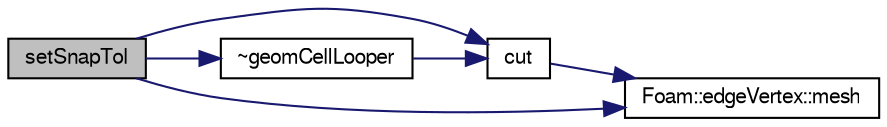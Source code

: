 digraph "setSnapTol"
{
  bgcolor="transparent";
  edge [fontname="FreeSans",fontsize="10",labelfontname="FreeSans",labelfontsize="10"];
  node [fontname="FreeSans",fontsize="10",shape=record];
  rankdir="LR";
  Node20 [label="setSnapTol",height=0.2,width=0.4,color="black", fillcolor="grey75", style="filled", fontcolor="black"];
  Node20 -> Node21 [color="midnightblue",fontsize="10",style="solid",fontname="FreeSans"];
  Node21 [label="cut",height=0.2,width=0.4,color="black",URL="$a21474.html#a3d6305b93327dbf1434bf2c8362a3a3e",tooltip="Create cut along circumference of cellI. Gets current mesh cuts. "];
  Node21 -> Node22 [color="midnightblue",fontsize="10",style="solid",fontname="FreeSans"];
  Node22 [label="Foam::edgeVertex::mesh",height=0.2,width=0.4,color="black",URL="$a21494.html#ae78c91f8ff731c07ccc4351d9fe861ba"];
  Node20 -> Node22 [color="midnightblue",fontsize="10",style="solid",fontname="FreeSans"];
  Node20 -> Node23 [color="midnightblue",fontsize="10",style="solid",fontname="FreeSans"];
  Node23 [label="~geomCellLooper",height=0.2,width=0.4,color="black",URL="$a21474.html#ae04bc49003c838442ce0a729bb3bf9c2",tooltip="Destructor. "];
  Node23 -> Node21 [color="midnightblue",fontsize="10",style="solid",fontname="FreeSans"];
}
